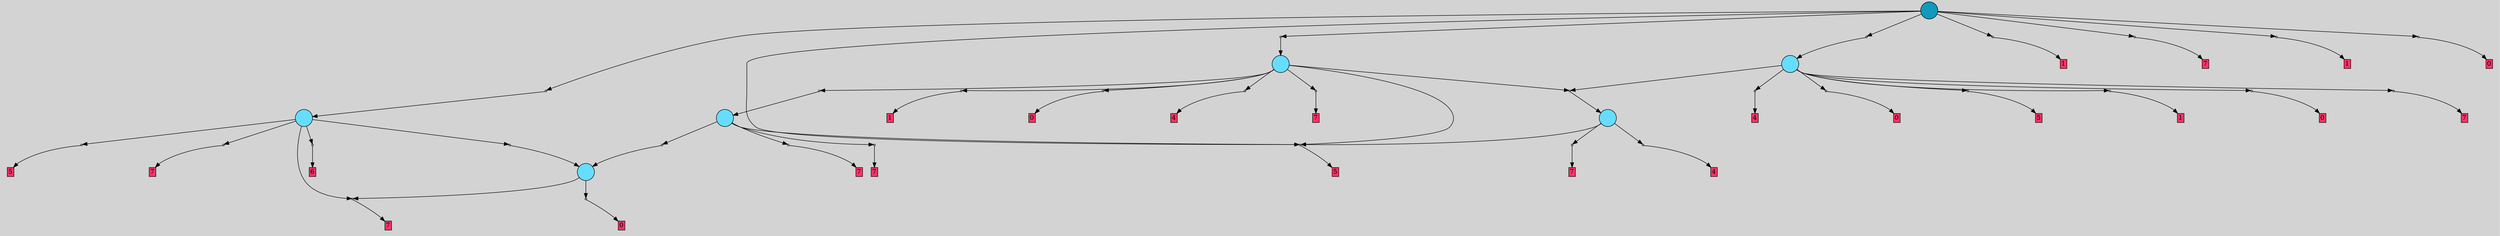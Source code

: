 // File exported with GEGELATI v1.3.1
// On the 2024-04-12 16:10:03
// With the File::TPGGraphDotExporter
digraph{
	graph[pad = "0.212, 0.055" bgcolor = lightgray]
	node[shape=circle style = filled label = ""]
		T0 [fillcolor="#66ddff"]
		T1 [fillcolor="#66ddff"]
		T2 [fillcolor="#66ddff"]
		T3 [fillcolor="#66ddff"]
		T4 [fillcolor="#66ddff"]
		T5 [fillcolor="#66ddff"]
		T6 [fillcolor="#1199bb"]
		P0 [fillcolor="#cccccc" shape=point] //
		I0 [shape=box style=invis label="0|0&0|7#3|1#0|4#3|6#2|3#4|6&#92;n"]
		P0 -> I0[style=invis]
		A0 [fillcolor="#ff3366" shape=box margin=0.03 width=0 height=0 label="0"]
		T0 -> P0 -> A0
		P1 [fillcolor="#cccccc" shape=point] //
		I1 [shape=box style=invis label="4|0&3|2#4|0#4|1#4|1#2|6#0|6&#92;n"]
		P1 -> I1[style=invis]
		A1 [fillcolor="#ff3366" shape=box margin=0.03 width=0 height=0 label="7"]
		T0 -> P1 -> A1
		P2 [fillcolor="#cccccc" shape=point] //
		I2 [shape=box style=invis label="8|0&1|4#4|7#3|1#0|4#4|0#2|4&#92;n"]
		P2 -> I2[style=invis]
		A2 [fillcolor="#ff3366" shape=box margin=0.03 width=0 height=0 label="4"]
		T1 -> P2 -> A2
		P3 [fillcolor="#cccccc" shape=point] //
		I3 [shape=box style=invis label="2|0&4|3#3|2#2|1#3|2#0|0#3|4&#92;n"]
		P3 -> I3[style=invis]
		A3 [fillcolor="#ff3366" shape=box margin=0.03 width=0 height=0 label="5"]
		T1 -> P3 -> A3
		P4 [fillcolor="#cccccc" shape=point] //
		I4 [shape=box style=invis label="2|0&2|2#1|7#1|0#4|5#3|1#0|1&#92;n"]
		P4 -> I4[style=invis]
		A4 [fillcolor="#ff3366" shape=box margin=0.03 width=0 height=0 label="7"]
		T1 -> P4 -> A4
		T2 -> P3
		P5 [fillcolor="#cccccc" shape=point] //
		I5 [shape=box style=invis label="2|0&3|4#1|1#1|3#2|7#0|0#3|0&#92;n"]
		P5 -> I5[style=invis]
		T2 -> P5 -> T0
		P6 [fillcolor="#cccccc" shape=point] //
		I6 [shape=box style=invis label="1|0&1|0#1|5#0|3#0|4#0|0#3|7&#92;n"]
		P6 -> I6[style=invis]
		A5 [fillcolor="#ff3366" shape=box margin=0.03 width=0 height=0 label="7"]
		T2 -> P6 -> A5
		P7 [fillcolor="#cccccc" shape=point] //
		I7 [shape=box style=invis label="8|0&4|4#3|6#3|7#0|1#3|1#2|1&#92;n"]
		P7 -> I7[style=invis]
		A6 [fillcolor="#ff3366" shape=box margin=0.03 width=0 height=0 label="7"]
		T2 -> P7 -> A6
		P8 [fillcolor="#cccccc" shape=point] //
		I8 [shape=box style=invis label="4|1&1|0#3|5#0|1#4|7#3|2#2|3&#92;n7|0&0|1#1|3#2|3#1|0#1|7#1|0&#92;n"]
		P8 -> I8[style=invis]
		A7 [fillcolor="#ff3366" shape=box margin=0.03 width=0 height=0 label="6"]
		T3 -> P8 -> A7
		P9 [fillcolor="#cccccc" shape=point] //
		I9 [shape=box style=invis label="2|0&4|3#3|2#2|1#3|2#0|0#3|4&#92;n"]
		P9 -> I9[style=invis]
		A8 [fillcolor="#ff3366" shape=box margin=0.03 width=0 height=0 label="5"]
		T3 -> P9 -> A8
		P10 [fillcolor="#cccccc" shape=point] //
		I10 [shape=box style=invis label="1|0&1|0#1|5#0|3#0|4#0|0#3|7&#92;n"]
		P10 -> I10[style=invis]
		A9 [fillcolor="#ff3366" shape=box margin=0.03 width=0 height=0 label="7"]
		T3 -> P10 -> A9
		P11 [fillcolor="#cccccc" shape=point] //
		I11 [shape=box style=invis label="2|0&3|4#1|1#2|3#2|7#0|0#3|0&#92;n"]
		P11 -> I11[style=invis]
		T3 -> P11 -> T0
		T3 -> P1
		P12 [fillcolor="#cccccc" shape=point] //
		I12 [shape=box style=invis label="2|0&4|3#3|7#2|1#3|2#0|0#3|4&#92;n"]
		P12 -> I12[style=invis]
		A10 [fillcolor="#ff3366" shape=box margin=0.03 width=0 height=0 label="7"]
		T4 -> P12 -> A10
		P13 [fillcolor="#cccccc" shape=point] //
		I13 [shape=box style=invis label="6|0&3|1#0|1#0|4#1|0#0|4#1|3&#92;n"]
		P13 -> I13[style=invis]
		A11 [fillcolor="#ff3366" shape=box margin=0.03 width=0 height=0 label="1"]
		T4 -> P13 -> A11
		P14 [fillcolor="#cccccc" shape=point] //
		I14 [shape=box style=invis label="8|0&1|4#4|7#3|1#0|4#1|0#2|4&#92;n"]
		P14 -> I14[style=invis]
		T4 -> P14 -> T2
		P15 [fillcolor="#cccccc" shape=point] //
		I15 [shape=box style=invis label="0|6&0|7#3|6#0|5#1|5#1|7#1|0&#92;n8|0&1|4#4|7#3|1#0|6#4|0#2|4&#92;n"]
		P15 -> I15[style=invis]
		T4 -> P15 -> T1
		P16 [fillcolor="#cccccc" shape=point] //
		I16 [shape=box style=invis label="4|0&4|3#2|1#3|0#0|4#4|5#1|6&#92;n"]
		P16 -> I16[style=invis]
		A12 [fillcolor="#ff3366" shape=box margin=0.03 width=0 height=0 label="0"]
		T4 -> P16 -> A12
		T4 -> P3
		P17 [fillcolor="#cccccc" shape=point] //
		I17 [shape=box style=invis label="8|0&1|4#4|7#3|1#0|4#4|0#2|4&#92;n"]
		P17 -> I17[style=invis]
		A13 [fillcolor="#ff3366" shape=box margin=0.03 width=0 height=0 label="4"]
		T4 -> P17 -> A13
		P18 [fillcolor="#cccccc" shape=point] //
		I18 [shape=box style=invis label="2|0&3|1#4|0#2|2#1|7#3|2#0|3&#92;n"]
		P18 -> I18[style=invis]
		A14 [fillcolor="#ff3366" shape=box margin=0.03 width=0 height=0 label="1"]
		T5 -> P18 -> A14
		T5 -> P15
		P19 [fillcolor="#cccccc" shape=point] //
		I19 [shape=box style=invis label="2|0&3|1#1|6#4|0#1|1#1|4#4|7&#92;n"]
		P19 -> I19[style=invis]
		A15 [fillcolor="#ff3366" shape=box margin=0.03 width=0 height=0 label="0"]
		T5 -> P19 -> A15
		P20 [fillcolor="#cccccc" shape=point] //
		I20 [shape=box style=invis label="2|0&4|3#3|7#2|1#3|2#0|0#3|4&#92;n"]
		P20 -> I20[style=invis]
		A16 [fillcolor="#ff3366" shape=box margin=0.03 width=0 height=0 label="7"]
		T5 -> P20 -> A16
		P21 [fillcolor="#cccccc" shape=point] //
		I21 [shape=box style=invis label="2|0&3|6#1|1#1|3#4|7#0|0#3|0&#92;n"]
		P21 -> I21[style=invis]
		A17 [fillcolor="#ff3366" shape=box margin=0.03 width=0 height=0 label="4"]
		T5 -> P21 -> A17
		P22 [fillcolor="#cccccc" shape=point] //
		I22 [shape=box style=invis label="2|0&1|6#3|5#0|0#0|3#3|6#4|0&#92;n"]
		P22 -> I22[style=invis]
		A18 [fillcolor="#ff3366" shape=box margin=0.03 width=0 height=0 label="0"]
		T5 -> P22 -> A18
		P23 [fillcolor="#cccccc" shape=point] //
		I23 [shape=box style=invis label="2|0&4|3#3|2#2|1#3|2#0|0#3|4&#92;n"]
		P23 -> I23[style=invis]
		A19 [fillcolor="#ff3366" shape=box margin=0.03 width=0 height=0 label="5"]
		T5 -> P23 -> A19
		P24 [fillcolor="#cccccc" shape=point] //
		I24 [shape=box style=invis label="6|4&1|5#1|4#4|0#1|2#1|6#3|2&#92;n3|0&0|4#1|3#1|1#4|1#3|2#4|2&#92;n"]
		P24 -> I24[style=invis]
		T6 -> P24 -> T4
		P25 [fillcolor="#cccccc" shape=point] //
		I25 [shape=box style=invis label="2|0&3|6#1|6#4|0#1|4#3|1#4|7&#92;n"]
		P25 -> I25[style=invis]
		T6 -> P25 -> T5
		P26 [fillcolor="#cccccc" shape=point] //
		I26 [shape=box style=invis label="2|0&4|5#3|6#2|3#0|4#2|4#4|1&#92;n"]
		P26 -> I26[style=invis]
		T6 -> P26 -> T3
		T6 -> P3
		P27 [fillcolor="#cccccc" shape=point] //
		I27 [shape=box style=invis label="2|0&3|1#4|0#2|2#1|7#3|2#0|7&#92;n"]
		P27 -> I27[style=invis]
		A20 [fillcolor="#ff3366" shape=box margin=0.03 width=0 height=0 label="1"]
		T6 -> P27 -> A20
		P28 [fillcolor="#cccccc" shape=point] //
		I28 [shape=box style=invis label="3|3&1|7#1|7#1|1#1|6#4|6#3|4&#92;n8|0&3|5#1|5#0|3#1|6#1|0#1|4&#92;n"]
		P28 -> I28[style=invis]
		A21 [fillcolor="#ff3366" shape=box margin=0.03 width=0 height=0 label="7"]
		T6 -> P28 -> A21
		P29 [fillcolor="#cccccc" shape=point] //
		I29 [shape=box style=invis label="1|0&1|4#1|1#4|7#0|3#1|0#4|4&#92;n"]
		P29 -> I29[style=invis]
		A22 [fillcolor="#ff3366" shape=box margin=0.03 width=0 height=0 label="1"]
		T6 -> P29 -> A22
		P30 [fillcolor="#cccccc" shape=point] //
		I30 [shape=box style=invis label="2|0&3|1#1|6#4|0#1|1#2|4#4|7&#92;n"]
		P30 -> I30[style=invis]
		A23 [fillcolor="#ff3366" shape=box margin=0.03 width=0 height=0 label="0"]
		T6 -> P30 -> A23
		{ rank= same T6 }
}
